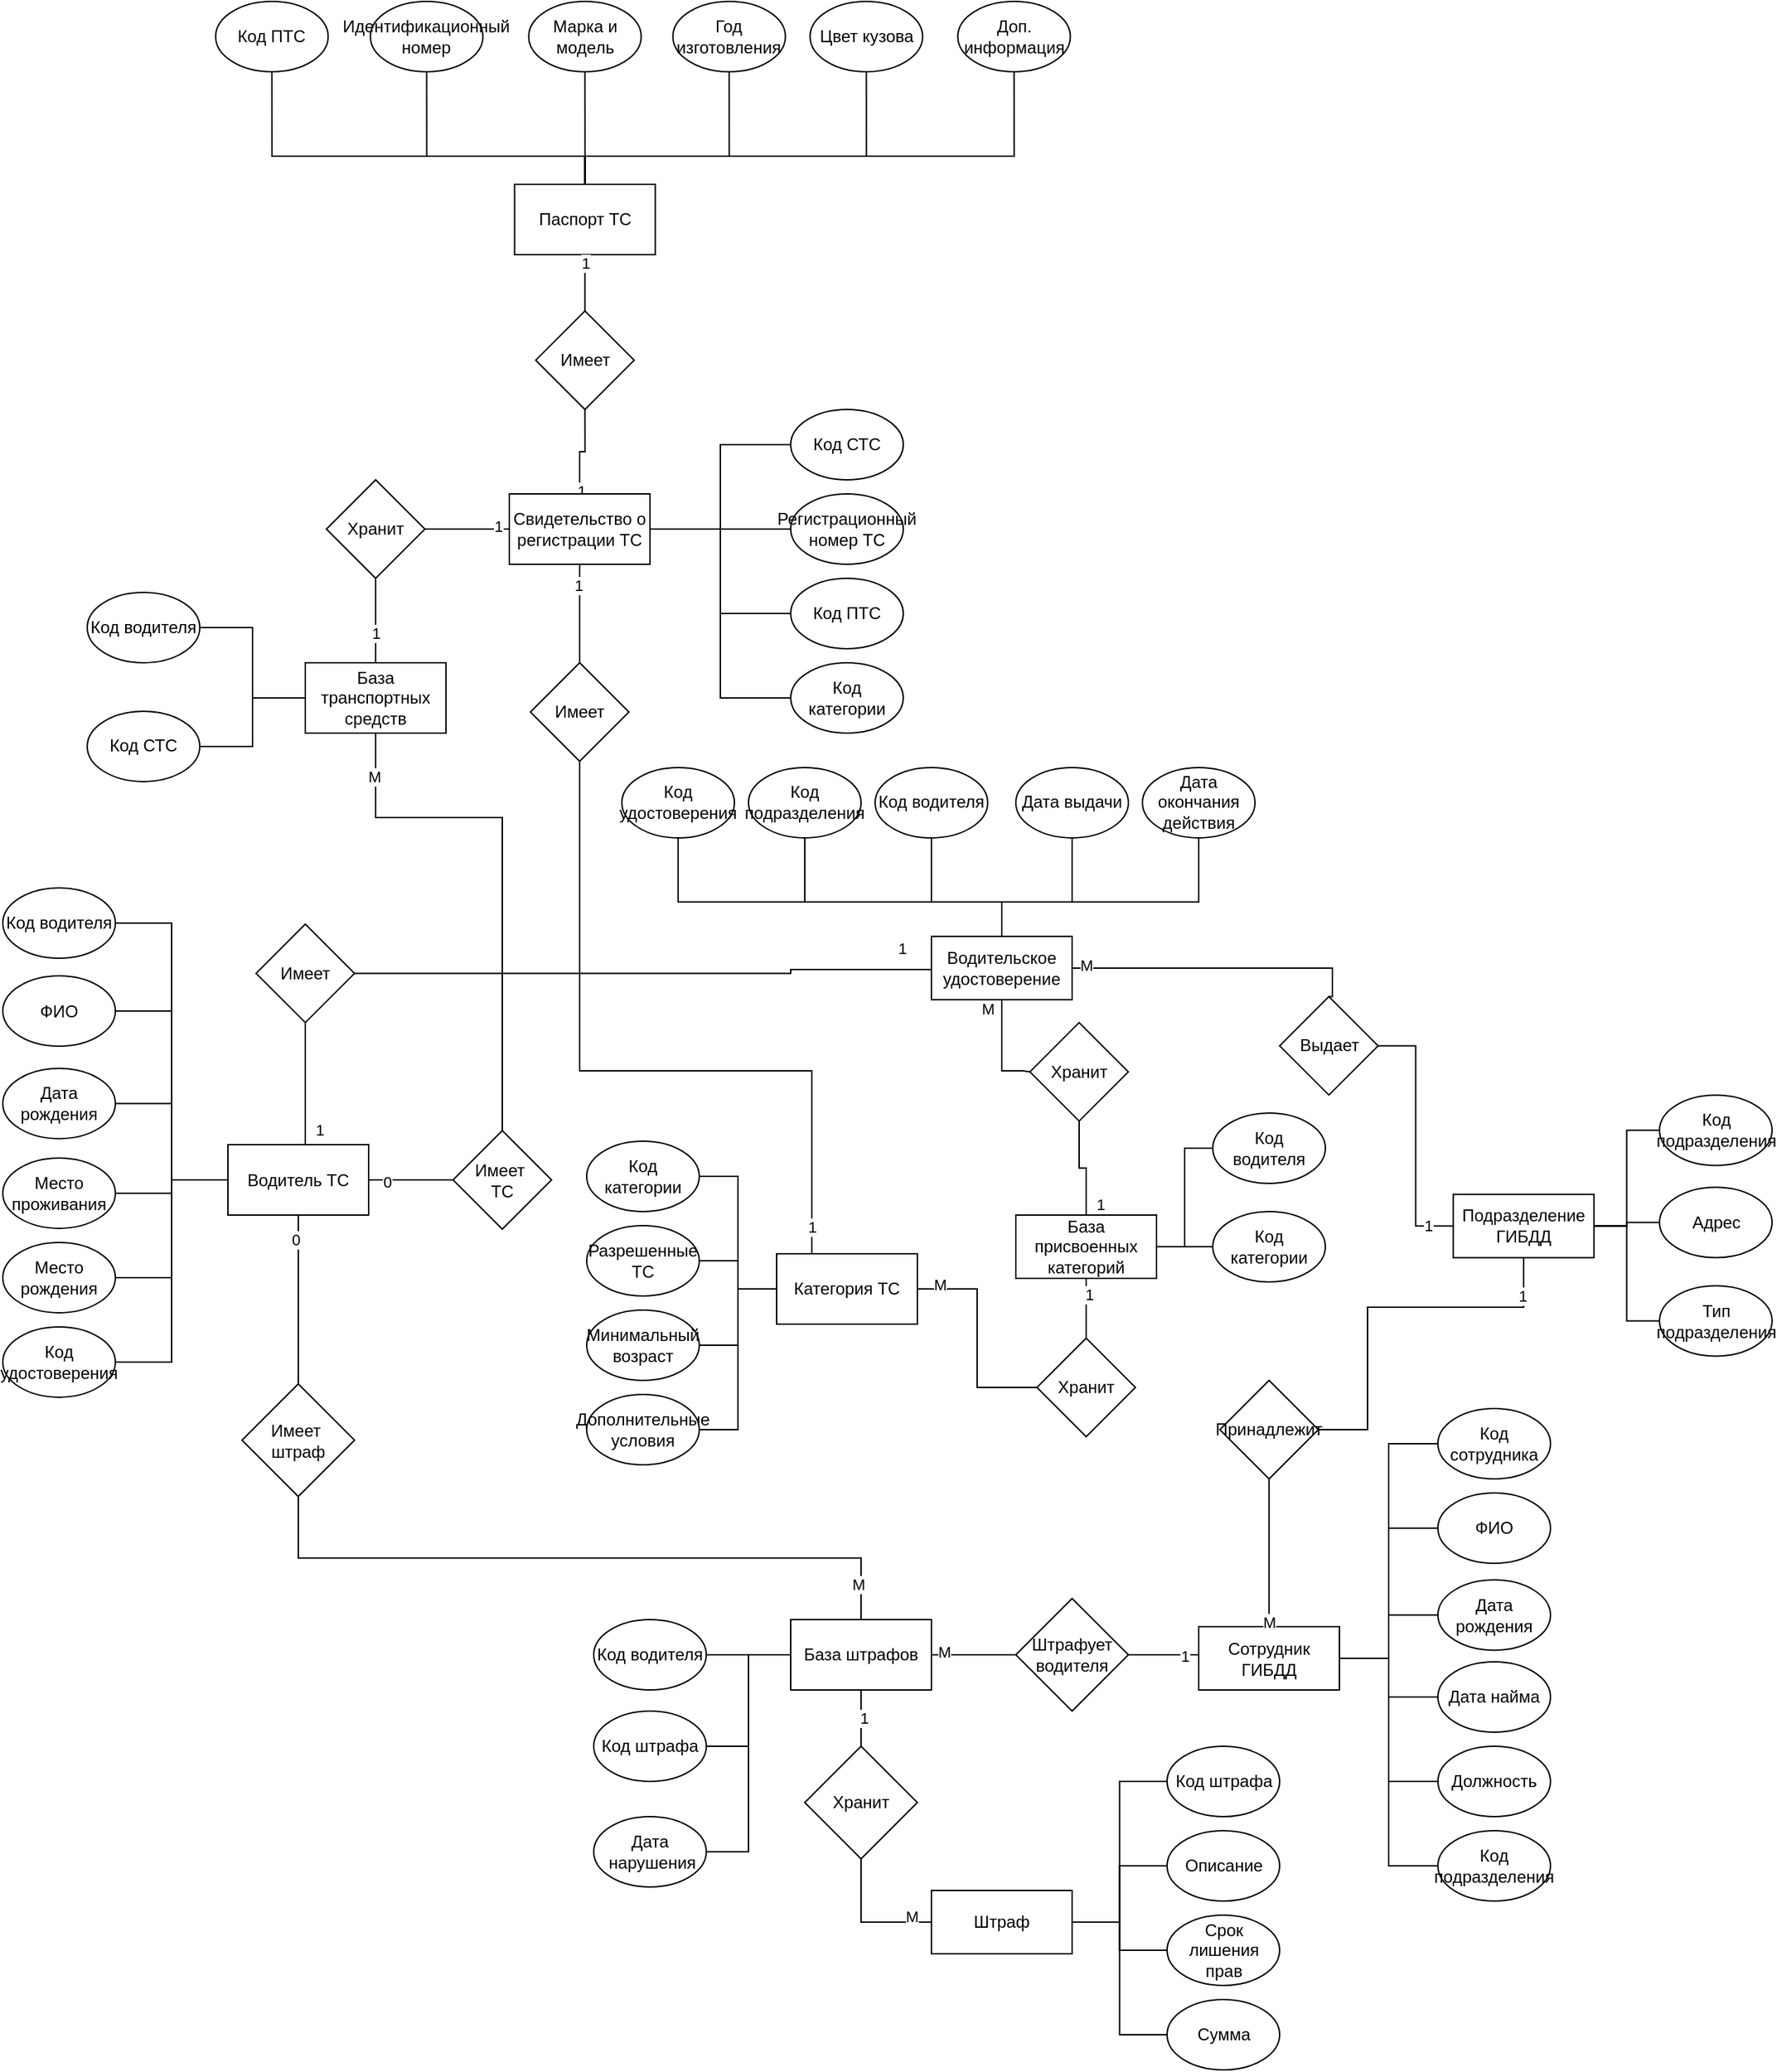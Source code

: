 <mxfile version="24.7.17">
  <diagram name="Страница — 1" id="ckJL72oD4UZl0WmPAvJ0">
    <mxGraphModel dx="1050" dy="530" grid="1" gridSize="10" guides="1" tooltips="1" connect="1" arrows="1" fold="1" page="1" pageScale="1" pageWidth="1920" pageHeight="1920" math="0" shadow="0">
      <root>
        <mxCell id="0" />
        <mxCell id="1" parent="0" />
        <mxCell id="nbJ6CdIQrGUm-VfRqVgE-41" style="edgeStyle=orthogonalEdgeStyle;rounded=0;orthogonalLoop=1;jettySize=auto;html=1;entryX=0;entryY=0.5;entryDx=0;entryDy=0;endArrow=none;endFill=0;" edge="1" parent="1" source="nbJ6CdIQrGUm-VfRqVgE-1" target="nbJ6CdIQrGUm-VfRqVgE-39">
          <mxGeometry relative="1" as="geometry">
            <Array as="points">
              <mxPoint x="930" y="770" />
              <mxPoint x="945" y="770" />
            </Array>
          </mxGeometry>
        </mxCell>
        <mxCell id="nbJ6CdIQrGUm-VfRqVgE-63" value="M" style="edgeLabel;html=1;align=center;verticalAlign=middle;resizable=0;points=[];" vertex="1" connectable="0" parent="nbJ6CdIQrGUm-VfRqVgE-41">
          <mxGeometry x="-0.802" y="2" relative="1" as="geometry">
            <mxPoint x="-12" y="-1" as="offset" />
          </mxGeometry>
        </mxCell>
        <mxCell id="nbJ6CdIQrGUm-VfRqVgE-44" style="edgeStyle=orthogonalEdgeStyle;rounded=0;orthogonalLoop=1;jettySize=auto;html=1;entryX=1;entryY=0.5;entryDx=0;entryDy=0;endArrow=none;endFill=0;" edge="1" parent="1" source="nbJ6CdIQrGUm-VfRqVgE-1" target="nbJ6CdIQrGUm-VfRqVgE-20">
          <mxGeometry relative="1" as="geometry">
            <Array as="points">
              <mxPoint x="780" y="698" />
            </Array>
          </mxGeometry>
        </mxCell>
        <mxCell id="nbJ6CdIQrGUm-VfRqVgE-60" value="1" style="edgeLabel;html=1;align=center;verticalAlign=middle;resizable=0;points=[];" vertex="1" connectable="0" parent="nbJ6CdIQrGUm-VfRqVgE-44">
          <mxGeometry x="-0.842" y="-3" relative="1" as="geometry">
            <mxPoint x="11" y="-12" as="offset" />
          </mxGeometry>
        </mxCell>
        <mxCell id="nbJ6CdIQrGUm-VfRqVgE-67" style="edgeStyle=orthogonalEdgeStyle;rounded=0;orthogonalLoop=1;jettySize=auto;html=1;exitX=1;exitY=0.5;exitDx=0;exitDy=0;entryX=0.5;entryY=0;entryDx=0;entryDy=0;endArrow=none;endFill=0;" edge="1" parent="1" source="nbJ6CdIQrGUm-VfRqVgE-1" target="nbJ6CdIQrGUm-VfRqVgE-66">
          <mxGeometry relative="1" as="geometry">
            <Array as="points">
              <mxPoint x="1165" y="697" />
            </Array>
          </mxGeometry>
        </mxCell>
        <mxCell id="nbJ6CdIQrGUm-VfRqVgE-71" value="M" style="edgeLabel;html=1;align=center;verticalAlign=middle;resizable=0;points=[];" vertex="1" connectable="0" parent="nbJ6CdIQrGUm-VfRqVgE-67">
          <mxGeometry x="-0.903" y="2" relative="1" as="geometry">
            <mxPoint as="offset" />
          </mxGeometry>
        </mxCell>
        <mxCell id="PvoHj5nDGU-bTcy0h9lv-57" style="edgeStyle=orthogonalEdgeStyle;rounded=0;orthogonalLoop=1;jettySize=auto;html=1;entryX=0.5;entryY=1;entryDx=0;entryDy=0;endArrow=none;endFill=0;" edge="1" parent="1" source="nbJ6CdIQrGUm-VfRqVgE-1" target="nbJ6CdIQrGUm-VfRqVgE-9">
          <mxGeometry relative="1" as="geometry">
            <Array as="points">
              <mxPoint x="930" y="650" />
              <mxPoint x="700" y="650" />
            </Array>
          </mxGeometry>
        </mxCell>
        <mxCell id="PvoHj5nDGU-bTcy0h9lv-58" style="edgeStyle=orthogonalEdgeStyle;rounded=0;orthogonalLoop=1;jettySize=auto;html=1;entryX=0.5;entryY=1;entryDx=0;entryDy=0;endArrow=none;endFill=0;" edge="1" parent="1" source="nbJ6CdIQrGUm-VfRqVgE-1" target="nbJ6CdIQrGUm-VfRqVgE-26">
          <mxGeometry relative="1" as="geometry">
            <Array as="points">
              <mxPoint x="930" y="650" />
              <mxPoint x="790" y="650" />
            </Array>
          </mxGeometry>
        </mxCell>
        <mxCell id="PvoHj5nDGU-bTcy0h9lv-59" style="edgeStyle=orthogonalEdgeStyle;rounded=0;orthogonalLoop=1;jettySize=auto;html=1;entryX=0.5;entryY=1;entryDx=0;entryDy=0;endArrow=none;endFill=0;" edge="1" parent="1" source="nbJ6CdIQrGUm-VfRqVgE-1" target="PvoHj5nDGU-bTcy0h9lv-19">
          <mxGeometry relative="1" as="geometry">
            <Array as="points">
              <mxPoint x="930" y="650" />
              <mxPoint x="880" y="650" />
            </Array>
          </mxGeometry>
        </mxCell>
        <mxCell id="PvoHj5nDGU-bTcy0h9lv-61" style="edgeStyle=orthogonalEdgeStyle;rounded=0;orthogonalLoop=1;jettySize=auto;html=1;entryX=0.5;entryY=1;entryDx=0;entryDy=0;endArrow=none;endFill=0;" edge="1" parent="1" source="nbJ6CdIQrGUm-VfRqVgE-1" target="nbJ6CdIQrGUm-VfRqVgE-5">
          <mxGeometry relative="1" as="geometry">
            <Array as="points">
              <mxPoint x="930" y="650" />
              <mxPoint x="980" y="650" />
            </Array>
          </mxGeometry>
        </mxCell>
        <mxCell id="PvoHj5nDGU-bTcy0h9lv-62" style="edgeStyle=orthogonalEdgeStyle;rounded=0;orthogonalLoop=1;jettySize=auto;html=1;entryX=0.5;entryY=1;entryDx=0;entryDy=0;endArrow=none;endFill=0;" edge="1" parent="1" source="nbJ6CdIQrGUm-VfRqVgE-1" target="nbJ6CdIQrGUm-VfRqVgE-28">
          <mxGeometry relative="1" as="geometry">
            <Array as="points">
              <mxPoint x="930" y="650" />
              <mxPoint x="1070" y="650" />
            </Array>
          </mxGeometry>
        </mxCell>
        <mxCell id="nbJ6CdIQrGUm-VfRqVgE-1" value="Водительское удостоверение" style="rounded=0;whiteSpace=wrap;html=1;" vertex="1" parent="1">
          <mxGeometry x="880" y="674.45" width="100" height="45" as="geometry" />
        </mxCell>
        <mxCell id="nbJ6CdIQrGUm-VfRqVgE-3" value="ФИО" style="ellipse;whiteSpace=wrap;html=1;" vertex="1" parent="1">
          <mxGeometry x="220" y="702.5" width="80" height="50" as="geometry" />
        </mxCell>
        <mxCell id="nbJ6CdIQrGUm-VfRqVgE-4" value="Дата рождения" style="ellipse;whiteSpace=wrap;html=1;" vertex="1" parent="1">
          <mxGeometry x="220" y="768.21" width="80" height="50" as="geometry" />
        </mxCell>
        <mxCell id="nbJ6CdIQrGUm-VfRqVgE-5" value="Дата выдачи" style="ellipse;whiteSpace=wrap;html=1;" vertex="1" parent="1">
          <mxGeometry x="940" y="554.45" width="80" height="50" as="geometry" />
        </mxCell>
        <mxCell id="nbJ6CdIQrGUm-VfRqVgE-6" value="Место проживания" style="ellipse;whiteSpace=wrap;html=1;" vertex="1" parent="1">
          <mxGeometry x="220" y="831.95" width="80" height="50" as="geometry" />
        </mxCell>
        <mxCell id="nbJ6CdIQrGUm-VfRqVgE-7" value="Место рождения" style="ellipse;whiteSpace=wrap;html=1;" vertex="1" parent="1">
          <mxGeometry x="220" y="891.95" width="80" height="50" as="geometry" />
        </mxCell>
        <mxCell id="nbJ6CdIQrGUm-VfRqVgE-9" value="Код удостоверения" style="ellipse;whiteSpace=wrap;html=1;" vertex="1" parent="1">
          <mxGeometry x="660" y="554.45" width="80" height="50" as="geometry" />
        </mxCell>
        <mxCell id="nbJ6CdIQrGUm-VfRqVgE-21" style="edgeStyle=orthogonalEdgeStyle;rounded=0;orthogonalLoop=1;jettySize=auto;html=1;entryX=0.5;entryY=1;entryDx=0;entryDy=0;endArrow=none;endFill=0;" edge="1" parent="1" source="nbJ6CdIQrGUm-VfRqVgE-10" target="nbJ6CdIQrGUm-VfRqVgE-20">
          <mxGeometry relative="1" as="geometry">
            <Array as="points">
              <mxPoint x="435" y="762.5" />
              <mxPoint x="435" y="762.5" />
            </Array>
          </mxGeometry>
        </mxCell>
        <mxCell id="nbJ6CdIQrGUm-VfRqVgE-30" value="1" style="edgeLabel;html=1;align=center;verticalAlign=middle;resizable=0;points=[];" vertex="1" connectable="0" parent="nbJ6CdIQrGUm-VfRqVgE-21">
          <mxGeometry x="-0.742" relative="1" as="geometry">
            <mxPoint x="10" as="offset" />
          </mxGeometry>
        </mxCell>
        <mxCell id="PvoHj5nDGU-bTcy0h9lv-40" style="edgeStyle=orthogonalEdgeStyle;rounded=0;orthogonalLoop=1;jettySize=auto;html=1;entryX=1;entryY=0.5;entryDx=0;entryDy=0;endArrow=none;endFill=0;" edge="1" parent="1" source="nbJ6CdIQrGUm-VfRqVgE-10" target="nbJ6CdIQrGUm-VfRqVgE-18">
          <mxGeometry relative="1" as="geometry" />
        </mxCell>
        <mxCell id="PvoHj5nDGU-bTcy0h9lv-41" style="edgeStyle=orthogonalEdgeStyle;rounded=0;orthogonalLoop=1;jettySize=auto;html=1;entryX=1;entryY=0.5;entryDx=0;entryDy=0;endArrow=none;endFill=0;" edge="1" parent="1" source="nbJ6CdIQrGUm-VfRqVgE-10" target="nbJ6CdIQrGUm-VfRqVgE-3">
          <mxGeometry relative="1" as="geometry" />
        </mxCell>
        <mxCell id="PvoHj5nDGU-bTcy0h9lv-42" style="edgeStyle=orthogonalEdgeStyle;rounded=0;orthogonalLoop=1;jettySize=auto;html=1;entryX=1;entryY=0.5;entryDx=0;entryDy=0;endArrow=none;endFill=0;" edge="1" parent="1" source="nbJ6CdIQrGUm-VfRqVgE-10" target="nbJ6CdIQrGUm-VfRqVgE-4">
          <mxGeometry relative="1" as="geometry" />
        </mxCell>
        <mxCell id="PvoHj5nDGU-bTcy0h9lv-43" style="edgeStyle=orthogonalEdgeStyle;rounded=0;orthogonalLoop=1;jettySize=auto;html=1;entryX=1;entryY=0.5;entryDx=0;entryDy=0;endArrow=none;endFill=0;" edge="1" parent="1" source="nbJ6CdIQrGUm-VfRqVgE-10" target="nbJ6CdIQrGUm-VfRqVgE-6">
          <mxGeometry relative="1" as="geometry" />
        </mxCell>
        <mxCell id="PvoHj5nDGU-bTcy0h9lv-44" style="edgeStyle=orthogonalEdgeStyle;rounded=0;orthogonalLoop=1;jettySize=auto;html=1;entryX=1;entryY=0.5;entryDx=0;entryDy=0;endArrow=none;endFill=0;" edge="1" parent="1" source="nbJ6CdIQrGUm-VfRqVgE-10" target="nbJ6CdIQrGUm-VfRqVgE-7">
          <mxGeometry relative="1" as="geometry" />
        </mxCell>
        <mxCell id="PvoHj5nDGU-bTcy0h9lv-45" style="edgeStyle=orthogonalEdgeStyle;rounded=0;orthogonalLoop=1;jettySize=auto;html=1;entryX=1;entryY=0.5;entryDx=0;entryDy=0;endArrow=none;endFill=0;" edge="1" parent="1" source="nbJ6CdIQrGUm-VfRqVgE-10" target="PvoHj5nDGU-bTcy0h9lv-20">
          <mxGeometry relative="1" as="geometry" />
        </mxCell>
        <mxCell id="PvoHj5nDGU-bTcy0h9lv-94" style="edgeStyle=orthogonalEdgeStyle;rounded=0;orthogonalLoop=1;jettySize=auto;html=1;endArrow=none;endFill=0;" edge="1" parent="1" source="nbJ6CdIQrGUm-VfRqVgE-10" target="PvoHj5nDGU-bTcy0h9lv-93">
          <mxGeometry relative="1" as="geometry" />
        </mxCell>
        <mxCell id="PvoHj5nDGU-bTcy0h9lv-125" value="0" style="edgeLabel;html=1;align=center;verticalAlign=middle;resizable=0;points=[];" vertex="1" connectable="0" parent="PvoHj5nDGU-bTcy0h9lv-94">
          <mxGeometry x="-0.705" y="-2" relative="1" as="geometry">
            <mxPoint as="offset" />
          </mxGeometry>
        </mxCell>
        <mxCell id="PvoHj5nDGU-bTcy0h9lv-132" style="edgeStyle=orthogonalEdgeStyle;rounded=0;orthogonalLoop=1;jettySize=auto;html=1;entryX=0;entryY=0.5;entryDx=0;entryDy=0;endArrow=none;endFill=0;" edge="1" parent="1" source="nbJ6CdIQrGUm-VfRqVgE-10" target="PvoHj5nDGU-bTcy0h9lv-130">
          <mxGeometry relative="1" as="geometry" />
        </mxCell>
        <mxCell id="PvoHj5nDGU-bTcy0h9lv-135" value="0" style="edgeLabel;html=1;align=center;verticalAlign=middle;resizable=0;points=[];" vertex="1" connectable="0" parent="PvoHj5nDGU-bTcy0h9lv-132">
          <mxGeometry x="-0.575" y="-1" relative="1" as="geometry">
            <mxPoint as="offset" />
          </mxGeometry>
        </mxCell>
        <mxCell id="nbJ6CdIQrGUm-VfRqVgE-10" value="Водитель ТС" style="rounded=0;whiteSpace=wrap;html=1;" vertex="1" parent="1">
          <mxGeometry x="380" y="822.5" width="100" height="50" as="geometry" />
        </mxCell>
        <mxCell id="nbJ6CdIQrGUm-VfRqVgE-18" value="Код водителя" style="ellipse;whiteSpace=wrap;html=1;" vertex="1" parent="1">
          <mxGeometry x="220" y="640" width="80" height="50" as="geometry" />
        </mxCell>
        <mxCell id="nbJ6CdIQrGUm-VfRqVgE-20" value="Имеет" style="rhombus;whiteSpace=wrap;html=1;" vertex="1" parent="1">
          <mxGeometry x="400" y="665.71" width="70" height="70" as="geometry" />
        </mxCell>
        <mxCell id="nbJ6CdIQrGUm-VfRqVgE-26" value="Код подразделения" style="ellipse;whiteSpace=wrap;html=1;" vertex="1" parent="1">
          <mxGeometry x="750" y="554.45" width="80" height="50" as="geometry" />
        </mxCell>
        <mxCell id="nbJ6CdIQrGUm-VfRqVgE-28" value="Дата окончания действия" style="ellipse;whiteSpace=wrap;html=1;" vertex="1" parent="1">
          <mxGeometry x="1030" y="554.45" width="80" height="50" as="geometry" />
        </mxCell>
        <mxCell id="nbJ6CdIQrGUm-VfRqVgE-45" style="edgeStyle=orthogonalEdgeStyle;rounded=0;orthogonalLoop=1;jettySize=auto;html=1;entryX=0.5;entryY=0;entryDx=0;entryDy=0;endArrow=none;endFill=0;" edge="1" parent="1" source="nbJ6CdIQrGUm-VfRqVgE-39" target="PvoHj5nDGU-bTcy0h9lv-192">
          <mxGeometry relative="1" as="geometry" />
        </mxCell>
        <mxCell id="nbJ6CdIQrGUm-VfRqVgE-61" value="1" style="edgeLabel;html=1;align=center;verticalAlign=middle;resizable=0;points=[];" vertex="1" connectable="0" parent="nbJ6CdIQrGUm-VfRqVgE-45">
          <mxGeometry x="0.796" y="-2" relative="1" as="geometry">
            <mxPoint x="12" as="offset" />
          </mxGeometry>
        </mxCell>
        <mxCell id="nbJ6CdIQrGUm-VfRqVgE-39" value="Хранит" style="rhombus;whiteSpace=wrap;html=1;" vertex="1" parent="1">
          <mxGeometry x="950" y="735.71" width="70" height="70" as="geometry" />
        </mxCell>
        <mxCell id="PvoHj5nDGU-bTcy0h9lv-46" style="edgeStyle=orthogonalEdgeStyle;rounded=0;orthogonalLoop=1;jettySize=auto;html=1;entryX=1;entryY=0.5;entryDx=0;entryDy=0;endArrow=none;endFill=0;" edge="1" parent="1" source="nbJ6CdIQrGUm-VfRqVgE-43" target="nbJ6CdIQrGUm-VfRqVgE-47">
          <mxGeometry relative="1" as="geometry" />
        </mxCell>
        <mxCell id="PvoHj5nDGU-bTcy0h9lv-47" style="edgeStyle=orthogonalEdgeStyle;rounded=0;orthogonalLoop=1;jettySize=auto;html=1;entryX=1;entryY=0.5;entryDx=0;entryDy=0;endArrow=none;endFill=0;" edge="1" parent="1" source="nbJ6CdIQrGUm-VfRqVgE-43" target="nbJ6CdIQrGUm-VfRqVgE-51">
          <mxGeometry relative="1" as="geometry" />
        </mxCell>
        <mxCell id="PvoHj5nDGU-bTcy0h9lv-48" style="edgeStyle=orthogonalEdgeStyle;rounded=0;orthogonalLoop=1;jettySize=auto;html=1;entryX=1;entryY=0.5;entryDx=0;entryDy=0;endArrow=none;endFill=0;" edge="1" parent="1" source="nbJ6CdIQrGUm-VfRqVgE-43" target="nbJ6CdIQrGUm-VfRqVgE-52">
          <mxGeometry relative="1" as="geometry" />
        </mxCell>
        <mxCell id="PvoHj5nDGU-bTcy0h9lv-49" style="edgeStyle=orthogonalEdgeStyle;rounded=0;orthogonalLoop=1;jettySize=auto;html=1;entryX=1;entryY=0.5;entryDx=0;entryDy=0;endArrow=none;endFill=0;" edge="1" parent="1" source="nbJ6CdIQrGUm-VfRqVgE-43" target="nbJ6CdIQrGUm-VfRqVgE-53">
          <mxGeometry relative="1" as="geometry" />
        </mxCell>
        <mxCell id="nbJ6CdIQrGUm-VfRqVgE-43" value="Категория ТС" style="rounded=0;whiteSpace=wrap;html=1;" vertex="1" parent="1">
          <mxGeometry x="770" y="900" width="100" height="50" as="geometry" />
        </mxCell>
        <mxCell id="nbJ6CdIQrGUm-VfRqVgE-47" value="Код категории" style="ellipse;whiteSpace=wrap;html=1;" vertex="1" parent="1">
          <mxGeometry x="635" y="820" width="80" height="50" as="geometry" />
        </mxCell>
        <mxCell id="nbJ6CdIQrGUm-VfRqVgE-51" value="Разрешенные ТС" style="ellipse;whiteSpace=wrap;html=1;" vertex="1" parent="1">
          <mxGeometry x="635" y="880" width="80" height="50" as="geometry" />
        </mxCell>
        <mxCell id="nbJ6CdIQrGUm-VfRqVgE-52" value="Минимальный возраст" style="ellipse;whiteSpace=wrap;html=1;" vertex="1" parent="1">
          <mxGeometry x="635" y="940" width="80" height="50" as="geometry" />
        </mxCell>
        <mxCell id="nbJ6CdIQrGUm-VfRqVgE-53" value="Дополнительные условия" style="ellipse;whiteSpace=wrap;html=1;" vertex="1" parent="1">
          <mxGeometry x="635" y="1000" width="80" height="50" as="geometry" />
        </mxCell>
        <mxCell id="PvoHj5nDGU-bTcy0h9lv-63" style="edgeStyle=orthogonalEdgeStyle;rounded=0;orthogonalLoop=1;jettySize=auto;html=1;entryX=1;entryY=0.5;entryDx=0;entryDy=0;endArrow=none;endFill=0;" edge="1" parent="1" source="nbJ6CdIQrGUm-VfRqVgE-64" target="nbJ6CdIQrGUm-VfRqVgE-97">
          <mxGeometry relative="1" as="geometry">
            <Array as="points">
              <mxPoint x="1301" y="938" />
              <mxPoint x="1190" y="938" />
              <mxPoint x="1190" y="1025" />
            </Array>
          </mxGeometry>
        </mxCell>
        <mxCell id="PvoHj5nDGU-bTcy0h9lv-68" value="1" style="edgeLabel;html=1;align=center;verticalAlign=middle;resizable=0;points=[];" vertex="1" connectable="0" parent="PvoHj5nDGU-bTcy0h9lv-63">
          <mxGeometry x="-0.798" y="-1" relative="1" as="geometry">
            <mxPoint as="offset" />
          </mxGeometry>
        </mxCell>
        <mxCell id="PvoHj5nDGU-bTcy0h9lv-64" style="edgeStyle=orthogonalEdgeStyle;rounded=0;orthogonalLoop=1;jettySize=auto;html=1;entryX=0;entryY=0.5;entryDx=0;entryDy=0;endArrow=none;endFill=0;" edge="1" parent="1" source="nbJ6CdIQrGUm-VfRqVgE-64" target="nbJ6CdIQrGUm-VfRqVgE-72">
          <mxGeometry relative="1" as="geometry" />
        </mxCell>
        <mxCell id="PvoHj5nDGU-bTcy0h9lv-66" style="edgeStyle=orthogonalEdgeStyle;rounded=0;orthogonalLoop=1;jettySize=auto;html=1;entryX=0;entryY=0.5;entryDx=0;entryDy=0;endArrow=none;endFill=0;" edge="1" parent="1" source="nbJ6CdIQrGUm-VfRqVgE-64" target="nbJ6CdIQrGUm-VfRqVgE-74">
          <mxGeometry relative="1" as="geometry" />
        </mxCell>
        <mxCell id="PvoHj5nDGU-bTcy0h9lv-67" style="edgeStyle=orthogonalEdgeStyle;rounded=0;orthogonalLoop=1;jettySize=auto;html=1;entryX=0;entryY=0.5;entryDx=0;entryDy=0;endArrow=none;endFill=0;" edge="1" parent="1" source="nbJ6CdIQrGUm-VfRqVgE-64" target="nbJ6CdIQrGUm-VfRqVgE-76">
          <mxGeometry relative="1" as="geometry" />
        </mxCell>
        <mxCell id="nbJ6CdIQrGUm-VfRqVgE-64" value="Подразделение ГИБДД" style="rounded=0;whiteSpace=wrap;html=1;" vertex="1" parent="1">
          <mxGeometry x="1250.89" y="857.78" width="100" height="45" as="geometry" />
        </mxCell>
        <mxCell id="nbJ6CdIQrGUm-VfRqVgE-69" style="edgeStyle=orthogonalEdgeStyle;rounded=0;orthogonalLoop=1;jettySize=auto;html=1;entryX=0;entryY=0.5;entryDx=0;entryDy=0;endArrow=none;endFill=0;" edge="1" parent="1" source="nbJ6CdIQrGUm-VfRqVgE-66" target="nbJ6CdIQrGUm-VfRqVgE-64">
          <mxGeometry relative="1" as="geometry" />
        </mxCell>
        <mxCell id="nbJ6CdIQrGUm-VfRqVgE-70" value="1" style="edgeLabel;html=1;align=center;verticalAlign=middle;resizable=0;points=[];" vertex="1" connectable="0" parent="nbJ6CdIQrGUm-VfRqVgE-69">
          <mxGeometry x="0.8" y="1" relative="1" as="geometry">
            <mxPoint as="offset" />
          </mxGeometry>
        </mxCell>
        <mxCell id="nbJ6CdIQrGUm-VfRqVgE-66" value="Выдает" style="rhombus;whiteSpace=wrap;html=1;" vertex="1" parent="1">
          <mxGeometry x="1127.5" y="717.23" width="70" height="70" as="geometry" />
        </mxCell>
        <mxCell id="nbJ6CdIQrGUm-VfRqVgE-72" value="Код подразделения" style="ellipse;whiteSpace=wrap;html=1;" vertex="1" parent="1">
          <mxGeometry x="1397.5" y="787.23" width="80" height="50" as="geometry" />
        </mxCell>
        <mxCell id="nbJ6CdIQrGUm-VfRqVgE-74" value="Адрес" style="ellipse;whiteSpace=wrap;html=1;" vertex="1" parent="1">
          <mxGeometry x="1397.5" y="852.78" width="80" height="50" as="geometry" />
        </mxCell>
        <mxCell id="nbJ6CdIQrGUm-VfRqVgE-76" value="Тип подразделения" style="ellipse;whiteSpace=wrap;html=1;" vertex="1" parent="1">
          <mxGeometry x="1397.5" y="922.78" width="80" height="50" as="geometry" />
        </mxCell>
        <mxCell id="PvoHj5nDGU-bTcy0h9lv-69" style="edgeStyle=orthogonalEdgeStyle;rounded=0;orthogonalLoop=1;jettySize=auto;html=1;entryX=0;entryY=0.5;entryDx=0;entryDy=0;endArrow=none;endFill=0;" edge="1" parent="1" source="nbJ6CdIQrGUm-VfRqVgE-94" target="PvoHj5nDGU-bTcy0h9lv-24">
          <mxGeometry relative="1" as="geometry" />
        </mxCell>
        <mxCell id="PvoHj5nDGU-bTcy0h9lv-70" style="edgeStyle=orthogonalEdgeStyle;rounded=0;orthogonalLoop=1;jettySize=auto;html=1;entryX=0;entryY=0.5;entryDx=0;entryDy=0;endArrow=none;endFill=0;" edge="1" parent="1" source="nbJ6CdIQrGUm-VfRqVgE-94" target="PvoHj5nDGU-bTcy0h9lv-5">
          <mxGeometry relative="1" as="geometry" />
        </mxCell>
        <mxCell id="PvoHj5nDGU-bTcy0h9lv-71" style="edgeStyle=orthogonalEdgeStyle;rounded=0;orthogonalLoop=1;jettySize=auto;html=1;entryX=0;entryY=0.5;entryDx=0;entryDy=0;endArrow=none;endFill=0;" edge="1" parent="1" source="nbJ6CdIQrGUm-VfRqVgE-94" target="PvoHj5nDGU-bTcy0h9lv-15">
          <mxGeometry relative="1" as="geometry" />
        </mxCell>
        <mxCell id="PvoHj5nDGU-bTcy0h9lv-72" style="edgeStyle=orthogonalEdgeStyle;rounded=0;orthogonalLoop=1;jettySize=auto;html=1;entryX=0;entryY=0.5;entryDx=0;entryDy=0;endArrow=none;endFill=0;" edge="1" parent="1" source="nbJ6CdIQrGUm-VfRqVgE-94" target="PvoHj5nDGU-bTcy0h9lv-7">
          <mxGeometry relative="1" as="geometry" />
        </mxCell>
        <mxCell id="PvoHj5nDGU-bTcy0h9lv-73" style="edgeStyle=orthogonalEdgeStyle;rounded=0;orthogonalLoop=1;jettySize=auto;html=1;entryX=0;entryY=0.5;entryDx=0;entryDy=0;endArrow=none;endFill=0;" edge="1" parent="1" source="nbJ6CdIQrGUm-VfRqVgE-94" target="PvoHj5nDGU-bTcy0h9lv-6">
          <mxGeometry relative="1" as="geometry" />
        </mxCell>
        <mxCell id="PvoHj5nDGU-bTcy0h9lv-74" style="edgeStyle=orthogonalEdgeStyle;rounded=0;orthogonalLoop=1;jettySize=auto;html=1;entryX=0;entryY=0.5;entryDx=0;entryDy=0;endArrow=none;endFill=0;" edge="1" parent="1" source="nbJ6CdIQrGUm-VfRqVgE-94" target="PvoHj5nDGU-bTcy0h9lv-13">
          <mxGeometry relative="1" as="geometry" />
        </mxCell>
        <mxCell id="PvoHj5nDGU-bTcy0h9lv-97" style="edgeStyle=orthogonalEdgeStyle;rounded=0;orthogonalLoop=1;jettySize=auto;html=1;entryX=1;entryY=0.5;entryDx=0;entryDy=0;endArrow=none;endFill=0;" edge="1" parent="1" source="nbJ6CdIQrGUm-VfRqVgE-94" target="PvoHj5nDGU-bTcy0h9lv-96">
          <mxGeometry relative="1" as="geometry">
            <Array as="points">
              <mxPoint x="1060" y="1185" />
              <mxPoint x="1060" y="1185" />
            </Array>
          </mxGeometry>
        </mxCell>
        <mxCell id="PvoHj5nDGU-bTcy0h9lv-150" value="1" style="edgeLabel;html=1;align=center;verticalAlign=middle;resizable=0;points=[];" vertex="1" connectable="0" parent="PvoHj5nDGU-bTcy0h9lv-97">
          <mxGeometry x="-0.588" y="1" relative="1" as="geometry">
            <mxPoint as="offset" />
          </mxGeometry>
        </mxCell>
        <mxCell id="nbJ6CdIQrGUm-VfRqVgE-94" value="Сотрудник ГИБДД" style="rounded=0;whiteSpace=wrap;html=1;" vertex="1" parent="1">
          <mxGeometry x="1070" y="1165" width="100" height="45" as="geometry" />
        </mxCell>
        <mxCell id="PvoHj5nDGU-bTcy0h9lv-1" style="edgeStyle=orthogonalEdgeStyle;rounded=0;orthogonalLoop=1;jettySize=auto;html=1;entryX=0.5;entryY=0;entryDx=0;entryDy=0;endArrow=none;endFill=0;exitX=0.5;exitY=1;exitDx=0;exitDy=0;" edge="1" parent="1" source="nbJ6CdIQrGUm-VfRqVgE-97" target="nbJ6CdIQrGUm-VfRqVgE-94">
          <mxGeometry relative="1" as="geometry">
            <mxPoint x="1120" y="1000" as="sourcePoint" />
          </mxGeometry>
        </mxCell>
        <mxCell id="PvoHj5nDGU-bTcy0h9lv-3" value="M" style="edgeLabel;html=1;align=center;verticalAlign=middle;resizable=0;points=[];" vertex="1" connectable="0" parent="PvoHj5nDGU-bTcy0h9lv-1">
          <mxGeometry x="0.372" y="-3" relative="1" as="geometry">
            <mxPoint x="3" y="30" as="offset" />
          </mxGeometry>
        </mxCell>
        <mxCell id="nbJ6CdIQrGUm-VfRqVgE-97" value="Принадлежит" style="rhombus;whiteSpace=wrap;html=1;" vertex="1" parent="1">
          <mxGeometry x="1085.0" y="990.0" width="70" height="70" as="geometry" />
        </mxCell>
        <mxCell id="PvoHj5nDGU-bTcy0h9lv-5" value="ФИО" style="ellipse;whiteSpace=wrap;html=1;" vertex="1" parent="1">
          <mxGeometry x="1240.0" y="1070" width="80" height="50" as="geometry" />
        </mxCell>
        <mxCell id="PvoHj5nDGU-bTcy0h9lv-6" value="Должность" style="ellipse;whiteSpace=wrap;html=1;" vertex="1" parent="1">
          <mxGeometry x="1240.0" y="1250" width="80" height="50" as="geometry" />
        </mxCell>
        <mxCell id="PvoHj5nDGU-bTcy0h9lv-7" value="Дата найма" style="ellipse;whiteSpace=wrap;html=1;" vertex="1" parent="1">
          <mxGeometry x="1240" y="1190" width="80" height="50" as="geometry" />
        </mxCell>
        <mxCell id="PvoHj5nDGU-bTcy0h9lv-13" value="Код подразделения" style="ellipse;whiteSpace=wrap;html=1;" vertex="1" parent="1">
          <mxGeometry x="1240" y="1310" width="80" height="50" as="geometry" />
        </mxCell>
        <mxCell id="PvoHj5nDGU-bTcy0h9lv-15" value="Дата рождения" style="ellipse;whiteSpace=wrap;html=1;" vertex="1" parent="1">
          <mxGeometry x="1240.0" y="1131.8" width="80" height="50" as="geometry" />
        </mxCell>
        <mxCell id="PvoHj5nDGU-bTcy0h9lv-19" value="Код водителя" style="ellipse;whiteSpace=wrap;html=1;" vertex="1" parent="1">
          <mxGeometry x="840" y="554.45" width="80" height="50" as="geometry" />
        </mxCell>
        <mxCell id="PvoHj5nDGU-bTcy0h9lv-20" value="Код удостоверения" style="ellipse;whiteSpace=wrap;html=1;" vertex="1" parent="1">
          <mxGeometry x="220" y="951.95" width="80" height="50" as="geometry" />
        </mxCell>
        <mxCell id="PvoHj5nDGU-bTcy0h9lv-24" value="Код сотрудника" style="ellipse;whiteSpace=wrap;html=1;" vertex="1" parent="1">
          <mxGeometry x="1240" y="1010" width="80" height="50" as="geometry" />
        </mxCell>
        <mxCell id="PvoHj5nDGU-bTcy0h9lv-75" style="edgeStyle=orthogonalEdgeStyle;rounded=0;orthogonalLoop=1;jettySize=auto;html=1;entryX=1;entryY=0.5;entryDx=0;entryDy=0;endArrow=none;endFill=0;" edge="1" parent="1" source="PvoHj5nDGU-bTcy0h9lv-26" target="PvoHj5nDGU-bTcy0h9lv-27">
          <mxGeometry relative="1" as="geometry" />
        </mxCell>
        <mxCell id="PvoHj5nDGU-bTcy0h9lv-76" style="edgeStyle=orthogonalEdgeStyle;rounded=0;orthogonalLoop=1;jettySize=auto;html=1;entryX=1;entryY=0.5;entryDx=0;entryDy=0;endArrow=none;endFill=0;" edge="1" parent="1" source="PvoHj5nDGU-bTcy0h9lv-26" target="PvoHj5nDGU-bTcy0h9lv-29">
          <mxGeometry relative="1" as="geometry" />
        </mxCell>
        <mxCell id="PvoHj5nDGU-bTcy0h9lv-111" style="edgeStyle=orthogonalEdgeStyle;rounded=0;orthogonalLoop=1;jettySize=auto;html=1;entryX=0.5;entryY=0;entryDx=0;entryDy=0;endArrow=none;endFill=0;" edge="1" parent="1" source="PvoHj5nDGU-bTcy0h9lv-26" target="PvoHj5nDGU-bTcy0h9lv-104">
          <mxGeometry relative="1" as="geometry" />
        </mxCell>
        <mxCell id="PvoHj5nDGU-bTcy0h9lv-123" value="1" style="edgeLabel;html=1;align=center;verticalAlign=middle;resizable=0;points=[];" vertex="1" connectable="0" parent="PvoHj5nDGU-bTcy0h9lv-111">
          <mxGeometry x="-0.011" y="2" relative="1" as="geometry">
            <mxPoint as="offset" />
          </mxGeometry>
        </mxCell>
        <mxCell id="PvoHj5nDGU-bTcy0h9lv-206" style="edgeStyle=orthogonalEdgeStyle;rounded=0;orthogonalLoop=1;jettySize=auto;html=1;entryX=1;entryY=0.5;entryDx=0;entryDy=0;endArrow=none;endFill=0;" edge="1" parent="1" source="PvoHj5nDGU-bTcy0h9lv-26" target="PvoHj5nDGU-bTcy0h9lv-204">
          <mxGeometry relative="1" as="geometry" />
        </mxCell>
        <mxCell id="PvoHj5nDGU-bTcy0h9lv-26" value="База штрафов" style="rounded=0;whiteSpace=wrap;html=1;" vertex="1" parent="1">
          <mxGeometry x="780" y="1160" width="100" height="50" as="geometry" />
        </mxCell>
        <mxCell id="PvoHj5nDGU-bTcy0h9lv-27" value="Код водителя" style="ellipse;whiteSpace=wrap;html=1;" vertex="1" parent="1">
          <mxGeometry x="640" y="1160" width="80" height="50" as="geometry" />
        </mxCell>
        <mxCell id="PvoHj5nDGU-bTcy0h9lv-29" value="Код штрафа" style="ellipse;whiteSpace=wrap;html=1;" vertex="1" parent="1">
          <mxGeometry x="640" y="1225" width="80" height="50" as="geometry" />
        </mxCell>
        <mxCell id="PvoHj5nDGU-bTcy0h9lv-105" style="edgeStyle=orthogonalEdgeStyle;rounded=0;orthogonalLoop=1;jettySize=auto;html=1;entryX=0;entryY=0.5;entryDx=0;entryDy=0;endArrow=none;endFill=0;" edge="1" parent="1" source="PvoHj5nDGU-bTcy0h9lv-78" target="PvoHj5nDGU-bTcy0h9lv-79">
          <mxGeometry relative="1" as="geometry" />
        </mxCell>
        <mxCell id="PvoHj5nDGU-bTcy0h9lv-106" style="edgeStyle=orthogonalEdgeStyle;rounded=0;orthogonalLoop=1;jettySize=auto;html=1;entryX=0;entryY=0.5;entryDx=0;entryDy=0;endArrow=none;endFill=0;" edge="1" parent="1" source="PvoHj5nDGU-bTcy0h9lv-78" target="PvoHj5nDGU-bTcy0h9lv-82">
          <mxGeometry relative="1" as="geometry" />
        </mxCell>
        <mxCell id="PvoHj5nDGU-bTcy0h9lv-108" style="edgeStyle=orthogonalEdgeStyle;rounded=0;orthogonalLoop=1;jettySize=auto;html=1;entryX=0;entryY=0.5;entryDx=0;entryDy=0;endArrow=none;endFill=0;" edge="1" parent="1" source="PvoHj5nDGU-bTcy0h9lv-78" target="PvoHj5nDGU-bTcy0h9lv-81">
          <mxGeometry relative="1" as="geometry" />
        </mxCell>
        <mxCell id="PvoHj5nDGU-bTcy0h9lv-109" style="edgeStyle=orthogonalEdgeStyle;rounded=0;orthogonalLoop=1;jettySize=auto;html=1;entryX=0;entryY=0.5;entryDx=0;entryDy=0;endArrow=none;endFill=0;" edge="1" parent="1" source="PvoHj5nDGU-bTcy0h9lv-78" target="PvoHj5nDGU-bTcy0h9lv-80">
          <mxGeometry relative="1" as="geometry" />
        </mxCell>
        <mxCell id="PvoHj5nDGU-bTcy0h9lv-117" style="edgeStyle=orthogonalEdgeStyle;rounded=0;orthogonalLoop=1;jettySize=auto;html=1;entryX=0.5;entryY=1;entryDx=0;entryDy=0;endArrow=none;endFill=0;" edge="1" parent="1" source="PvoHj5nDGU-bTcy0h9lv-78" target="PvoHj5nDGU-bTcy0h9lv-104">
          <mxGeometry relative="1" as="geometry" />
        </mxCell>
        <mxCell id="PvoHj5nDGU-bTcy0h9lv-124" value="M" style="edgeLabel;html=1;align=center;verticalAlign=middle;resizable=0;points=[];" vertex="1" connectable="0" parent="PvoHj5nDGU-bTcy0h9lv-117">
          <mxGeometry x="-0.695" y="-4" relative="1" as="geometry">
            <mxPoint as="offset" />
          </mxGeometry>
        </mxCell>
        <mxCell id="PvoHj5nDGU-bTcy0h9lv-78" value="Штраф" style="rounded=0;whiteSpace=wrap;html=1;" vertex="1" parent="1">
          <mxGeometry x="880" y="1352.5" width="100" height="45" as="geometry" />
        </mxCell>
        <mxCell id="PvoHj5nDGU-bTcy0h9lv-79" value="Код штрафа" style="ellipse;whiteSpace=wrap;html=1;" vertex="1" parent="1">
          <mxGeometry x="1047.5" y="1250" width="80" height="50" as="geometry" />
        </mxCell>
        <mxCell id="PvoHj5nDGU-bTcy0h9lv-80" value="Сумма" style="ellipse;whiteSpace=wrap;html=1;" vertex="1" parent="1">
          <mxGeometry x="1047.5" y="1430" width="80" height="50" as="geometry" />
        </mxCell>
        <mxCell id="PvoHj5nDGU-bTcy0h9lv-81" value="Срок лишения прав" style="ellipse;whiteSpace=wrap;html=1;" vertex="1" parent="1">
          <mxGeometry x="1047.5" y="1370" width="80" height="50" as="geometry" />
        </mxCell>
        <mxCell id="PvoHj5nDGU-bTcy0h9lv-82" value="Описание" style="ellipse;whiteSpace=wrap;html=1;" vertex="1" parent="1">
          <mxGeometry x="1047.5" y="1310" width="80" height="50" as="geometry" />
        </mxCell>
        <mxCell id="PvoHj5nDGU-bTcy0h9lv-95" style="edgeStyle=orthogonalEdgeStyle;rounded=0;orthogonalLoop=1;jettySize=auto;html=1;exitX=0.5;exitY=1;exitDx=0;exitDy=0;entryX=0.5;entryY=0;entryDx=0;entryDy=0;endArrow=none;endFill=0;" edge="1" parent="1" source="PvoHj5nDGU-bTcy0h9lv-93" target="PvoHj5nDGU-bTcy0h9lv-26">
          <mxGeometry relative="1" as="geometry" />
        </mxCell>
        <mxCell id="PvoHj5nDGU-bTcy0h9lv-126" value="M" style="edgeLabel;html=1;align=center;verticalAlign=middle;resizable=0;points=[];" vertex="1" connectable="0" parent="PvoHj5nDGU-bTcy0h9lv-95">
          <mxGeometry x="0.897" y="-2" relative="1" as="geometry">
            <mxPoint as="offset" />
          </mxGeometry>
        </mxCell>
        <mxCell id="PvoHj5nDGU-bTcy0h9lv-93" value="Имеет&amp;nbsp;&lt;div&gt;штраф&lt;/div&gt;" style="rhombus;whiteSpace=wrap;html=1;" vertex="1" parent="1">
          <mxGeometry x="390" y="992.5" width="80" height="80" as="geometry" />
        </mxCell>
        <mxCell id="PvoHj5nDGU-bTcy0h9lv-98" style="edgeStyle=orthogonalEdgeStyle;rounded=0;orthogonalLoop=1;jettySize=auto;html=1;entryX=1;entryY=0.5;entryDx=0;entryDy=0;endArrow=none;endFill=0;" edge="1" parent="1" source="PvoHj5nDGU-bTcy0h9lv-96" target="PvoHj5nDGU-bTcy0h9lv-26">
          <mxGeometry relative="1" as="geometry" />
        </mxCell>
        <mxCell id="PvoHj5nDGU-bTcy0h9lv-151" value="M" style="edgeLabel;html=1;align=center;verticalAlign=middle;resizable=0;points=[];" vertex="1" connectable="0" parent="PvoHj5nDGU-bTcy0h9lv-98">
          <mxGeometry x="0.72" y="-2" relative="1" as="geometry">
            <mxPoint as="offset" />
          </mxGeometry>
        </mxCell>
        <mxCell id="PvoHj5nDGU-bTcy0h9lv-96" value="Штрафует водителя" style="rhombus;whiteSpace=wrap;html=1;" vertex="1" parent="1">
          <mxGeometry x="940" y="1145" width="80" height="80" as="geometry" />
        </mxCell>
        <mxCell id="PvoHj5nDGU-bTcy0h9lv-104" value="Хранит" style="rhombus;whiteSpace=wrap;html=1;" vertex="1" parent="1">
          <mxGeometry x="790" y="1250" width="80" height="80" as="geometry" />
        </mxCell>
        <mxCell id="PvoHj5nDGU-bTcy0h9lv-186" style="edgeStyle=orthogonalEdgeStyle;rounded=0;orthogonalLoop=1;jettySize=auto;html=1;entryX=0.5;entryY=1;entryDx=0;entryDy=0;endArrow=none;endFill=0;" edge="1" parent="1" source="PvoHj5nDGU-bTcy0h9lv-119" target="PvoHj5nDGU-bTcy0h9lv-180">
          <mxGeometry relative="1" as="geometry">
            <Array as="points">
              <mxPoint x="712.5" y="120" />
              <mxPoint x="452.5" y="120" />
            </Array>
          </mxGeometry>
        </mxCell>
        <mxCell id="PvoHj5nDGU-bTcy0h9lv-187" style="edgeStyle=orthogonalEdgeStyle;rounded=0;orthogonalLoop=1;jettySize=auto;html=1;entryX=0.5;entryY=1;entryDx=0;entryDy=0;endArrow=none;endFill=0;" edge="1" parent="1" source="PvoHj5nDGU-bTcy0h9lv-119" target="PvoHj5nDGU-bTcy0h9lv-181">
          <mxGeometry relative="1" as="geometry">
            <Array as="points">
              <mxPoint x="712.5" y="120" />
              <mxPoint x="562.5" y="120" />
            </Array>
          </mxGeometry>
        </mxCell>
        <mxCell id="PvoHj5nDGU-bTcy0h9lv-188" style="edgeStyle=orthogonalEdgeStyle;rounded=0;orthogonalLoop=1;jettySize=auto;html=1;entryX=0.5;entryY=1;entryDx=0;entryDy=0;endArrow=none;endFill=0;" edge="1" parent="1" source="PvoHj5nDGU-bTcy0h9lv-119" target="PvoHj5nDGU-bTcy0h9lv-182">
          <mxGeometry relative="1" as="geometry">
            <Array as="points">
              <mxPoint x="712.5" y="120" />
              <mxPoint x="675.5" y="120" />
            </Array>
          </mxGeometry>
        </mxCell>
        <mxCell id="PvoHj5nDGU-bTcy0h9lv-189" style="edgeStyle=orthogonalEdgeStyle;rounded=0;orthogonalLoop=1;jettySize=auto;html=1;entryX=0.5;entryY=1;entryDx=0;entryDy=0;endArrow=none;endFill=0;" edge="1" parent="1" source="PvoHj5nDGU-bTcy0h9lv-119" target="PvoHj5nDGU-bTcy0h9lv-183">
          <mxGeometry relative="1" as="geometry">
            <Array as="points">
              <mxPoint x="712.5" y="120" />
              <mxPoint x="777.5" y="120" />
            </Array>
          </mxGeometry>
        </mxCell>
        <mxCell id="PvoHj5nDGU-bTcy0h9lv-190" style="edgeStyle=orthogonalEdgeStyle;rounded=0;orthogonalLoop=1;jettySize=auto;html=1;entryX=0.5;entryY=1;entryDx=0;entryDy=0;endArrow=none;endFill=0;" edge="1" parent="1" source="PvoHj5nDGU-bTcy0h9lv-119" target="PvoHj5nDGU-bTcy0h9lv-184">
          <mxGeometry relative="1" as="geometry">
            <Array as="points">
              <mxPoint x="712.5" y="120" />
              <mxPoint x="875.5" y="120" />
            </Array>
          </mxGeometry>
        </mxCell>
        <mxCell id="PvoHj5nDGU-bTcy0h9lv-191" style="edgeStyle=orthogonalEdgeStyle;rounded=0;orthogonalLoop=1;jettySize=auto;html=1;entryX=0.5;entryY=1;entryDx=0;entryDy=0;endArrow=none;endFill=0;" edge="1" parent="1" source="PvoHj5nDGU-bTcy0h9lv-119" target="PvoHj5nDGU-bTcy0h9lv-185">
          <mxGeometry relative="1" as="geometry">
            <Array as="points">
              <mxPoint x="712.5" y="120" />
              <mxPoint x="980.5" y="120" />
            </Array>
          </mxGeometry>
        </mxCell>
        <mxCell id="PvoHj5nDGU-bTcy0h9lv-119" value="Паспорт ТС" style="rounded=0;whiteSpace=wrap;html=1;" vertex="1" parent="1">
          <mxGeometry x="583.75" y="140" width="100" height="50" as="geometry" />
        </mxCell>
        <mxCell id="PvoHj5nDGU-bTcy0h9lv-152" style="edgeStyle=orthogonalEdgeStyle;rounded=0;orthogonalLoop=1;jettySize=auto;html=1;entryX=0;entryY=0.5;entryDx=0;entryDy=0;endArrow=none;endFill=0;exitX=0.5;exitY=1;exitDx=0;exitDy=0;" edge="1" parent="1" source="PvoHj5nDGU-bTcy0h9lv-121" target="PvoHj5nDGU-bTcy0h9lv-147">
          <mxGeometry relative="1" as="geometry">
            <mxPoint x="630" y="410" as="sourcePoint" />
          </mxGeometry>
        </mxCell>
        <mxCell id="PvoHj5nDGU-bTcy0h9lv-154" value="1" style="edgeLabel;html=1;align=center;verticalAlign=middle;resizable=0;points=[];" vertex="1" connectable="0" parent="PvoHj5nDGU-bTcy0h9lv-152">
          <mxGeometry x="-0.573" y="-1" relative="1" as="geometry">
            <mxPoint as="offset" />
          </mxGeometry>
        </mxCell>
        <mxCell id="PvoHj5nDGU-bTcy0h9lv-161" style="edgeStyle=orthogonalEdgeStyle;rounded=0;orthogonalLoop=1;jettySize=auto;html=1;entryX=0.5;entryY=1;entryDx=0;entryDy=0;endArrow=none;endFill=0;exitX=0.5;exitY=0;exitDx=0;exitDy=0;" edge="1" parent="1" source="PvoHj5nDGU-bTcy0h9lv-121" target="PvoHj5nDGU-bTcy0h9lv-160">
          <mxGeometry relative="1" as="geometry" />
        </mxCell>
        <mxCell id="PvoHj5nDGU-bTcy0h9lv-167" value="1" style="edgeLabel;html=1;align=center;verticalAlign=middle;resizable=0;points=[];" vertex="1" connectable="0" parent="PvoHj5nDGU-bTcy0h9lv-161">
          <mxGeometry x="-0.915" y="-1" relative="1" as="geometry">
            <mxPoint as="offset" />
          </mxGeometry>
        </mxCell>
        <mxCell id="PvoHj5nDGU-bTcy0h9lv-174" style="edgeStyle=orthogonalEdgeStyle;rounded=0;orthogonalLoop=1;jettySize=auto;html=1;entryX=0;entryY=0.5;entryDx=0;entryDy=0;endArrow=none;endFill=0;" edge="1" parent="1" source="PvoHj5nDGU-bTcy0h9lv-121" target="PvoHj5nDGU-bTcy0h9lv-172">
          <mxGeometry relative="1" as="geometry" />
        </mxCell>
        <mxCell id="PvoHj5nDGU-bTcy0h9lv-175" style="edgeStyle=orthogonalEdgeStyle;rounded=0;orthogonalLoop=1;jettySize=auto;html=1;entryX=0;entryY=0.5;entryDx=0;entryDy=0;endArrow=none;endFill=0;" edge="1" parent="1" source="PvoHj5nDGU-bTcy0h9lv-121" target="PvoHj5nDGU-bTcy0h9lv-171">
          <mxGeometry relative="1" as="geometry" />
        </mxCell>
        <mxCell id="PvoHj5nDGU-bTcy0h9lv-176" style="edgeStyle=orthogonalEdgeStyle;rounded=0;orthogonalLoop=1;jettySize=auto;html=1;entryX=0;entryY=0.5;entryDx=0;entryDy=0;endArrow=none;endFill=0;" edge="1" parent="1" source="PvoHj5nDGU-bTcy0h9lv-121" target="PvoHj5nDGU-bTcy0h9lv-173">
          <mxGeometry relative="1" as="geometry" />
        </mxCell>
        <mxCell id="PvoHj5nDGU-bTcy0h9lv-203" style="edgeStyle=orthogonalEdgeStyle;rounded=0;orthogonalLoop=1;jettySize=auto;html=1;entryX=0;entryY=0.5;entryDx=0;entryDy=0;endArrow=none;endFill=0;" edge="1" parent="1" source="PvoHj5nDGU-bTcy0h9lv-121" target="PvoHj5nDGU-bTcy0h9lv-202">
          <mxGeometry relative="1" as="geometry" />
        </mxCell>
        <mxCell id="PvoHj5nDGU-bTcy0h9lv-121" value="Свидетельство о регистрации ТС" style="rounded=0;whiteSpace=wrap;html=1;" vertex="1" parent="1">
          <mxGeometry x="580" y="360" width="100" height="50" as="geometry" />
        </mxCell>
        <mxCell id="PvoHj5nDGU-bTcy0h9lv-133" style="edgeStyle=orthogonalEdgeStyle;rounded=0;orthogonalLoop=1;jettySize=auto;html=1;entryX=0.5;entryY=1;entryDx=0;entryDy=0;endArrow=none;endFill=0;" edge="1" parent="1" source="PvoHj5nDGU-bTcy0h9lv-130" target="PvoHj5nDGU-bTcy0h9lv-131">
          <mxGeometry relative="1" as="geometry">
            <Array as="points">
              <mxPoint x="575" y="590" />
              <mxPoint x="485" y="590" />
            </Array>
          </mxGeometry>
        </mxCell>
        <mxCell id="PvoHj5nDGU-bTcy0h9lv-136" value="M" style="edgeLabel;html=1;align=center;verticalAlign=middle;resizable=0;points=[];" vertex="1" connectable="0" parent="PvoHj5nDGU-bTcy0h9lv-133">
          <mxGeometry x="0.837" y="1" relative="1" as="geometry">
            <mxPoint as="offset" />
          </mxGeometry>
        </mxCell>
        <mxCell id="PvoHj5nDGU-bTcy0h9lv-130" value="Имеет&amp;nbsp;&lt;div&gt;ТС&lt;/div&gt;" style="rhombus;whiteSpace=wrap;html=1;" vertex="1" parent="1">
          <mxGeometry x="540" y="812.5" width="70" height="70" as="geometry" />
        </mxCell>
        <mxCell id="PvoHj5nDGU-bTcy0h9lv-141" style="edgeStyle=orthogonalEdgeStyle;rounded=0;orthogonalLoop=1;jettySize=auto;html=1;entryX=1;entryY=0.5;entryDx=0;entryDy=0;endArrow=none;endFill=0;" edge="1" parent="1" source="PvoHj5nDGU-bTcy0h9lv-131" target="PvoHj5nDGU-bTcy0h9lv-139">
          <mxGeometry relative="1" as="geometry" />
        </mxCell>
        <mxCell id="PvoHj5nDGU-bTcy0h9lv-142" style="edgeStyle=orthogonalEdgeStyle;rounded=0;orthogonalLoop=1;jettySize=auto;html=1;entryX=1;entryY=0.5;entryDx=0;entryDy=0;endArrow=none;endFill=0;" edge="1" parent="1" source="PvoHj5nDGU-bTcy0h9lv-131" target="PvoHj5nDGU-bTcy0h9lv-140">
          <mxGeometry relative="1" as="geometry" />
        </mxCell>
        <mxCell id="PvoHj5nDGU-bTcy0h9lv-144" style="edgeStyle=orthogonalEdgeStyle;rounded=0;orthogonalLoop=1;jettySize=auto;html=1;entryX=0.5;entryY=1;entryDx=0;entryDy=0;endArrow=none;endFill=0;" edge="1" parent="1" source="PvoHj5nDGU-bTcy0h9lv-131" target="PvoHj5nDGU-bTcy0h9lv-137">
          <mxGeometry relative="1" as="geometry" />
        </mxCell>
        <mxCell id="PvoHj5nDGU-bTcy0h9lv-148" value="1" style="edgeLabel;html=1;align=center;verticalAlign=middle;resizable=0;points=[];" vertex="1" connectable="0" parent="PvoHj5nDGU-bTcy0h9lv-144">
          <mxGeometry x="-0.3" relative="1" as="geometry">
            <mxPoint as="offset" />
          </mxGeometry>
        </mxCell>
        <mxCell id="PvoHj5nDGU-bTcy0h9lv-131" value="База транспортных средств" style="rounded=0;whiteSpace=wrap;html=1;" vertex="1" parent="1">
          <mxGeometry x="435" y="480" width="100" height="50" as="geometry" />
        </mxCell>
        <mxCell id="PvoHj5nDGU-bTcy0h9lv-137" value="Хранит" style="rhombus;whiteSpace=wrap;html=1;" vertex="1" parent="1">
          <mxGeometry x="450" y="350" width="70" height="70" as="geometry" />
        </mxCell>
        <mxCell id="PvoHj5nDGU-bTcy0h9lv-139" value="Код водителя" style="ellipse;whiteSpace=wrap;html=1;" vertex="1" parent="1">
          <mxGeometry x="280" y="430" width="80" height="50" as="geometry" />
        </mxCell>
        <mxCell id="PvoHj5nDGU-bTcy0h9lv-140" value="Код СТС" style="ellipse;whiteSpace=wrap;html=1;" vertex="1" parent="1">
          <mxGeometry x="280" y="514.45" width="80" height="50" as="geometry" />
        </mxCell>
        <mxCell id="PvoHj5nDGU-bTcy0h9lv-153" style="edgeStyle=orthogonalEdgeStyle;rounded=0;orthogonalLoop=1;jettySize=auto;html=1;entryX=0.25;entryY=0;entryDx=0;entryDy=0;endArrow=none;endFill=0;" edge="1" parent="1" source="PvoHj5nDGU-bTcy0h9lv-147" target="nbJ6CdIQrGUm-VfRqVgE-43">
          <mxGeometry relative="1" as="geometry">
            <Array as="points">
              <mxPoint x="630" y="770" />
              <mxPoint x="795" y="770" />
            </Array>
          </mxGeometry>
        </mxCell>
        <mxCell id="PvoHj5nDGU-bTcy0h9lv-155" value="1" style="edgeLabel;html=1;align=center;verticalAlign=middle;resizable=0;points=[];" vertex="1" connectable="0" parent="PvoHj5nDGU-bTcy0h9lv-153">
          <mxGeometry x="0.927" relative="1" as="geometry">
            <mxPoint as="offset" />
          </mxGeometry>
        </mxCell>
        <mxCell id="PvoHj5nDGU-bTcy0h9lv-147" value="Имеет" style="rhombus;whiteSpace=wrap;html=1;direction=south;" vertex="1" parent="1">
          <mxGeometry x="595" y="480" width="70" height="70" as="geometry" />
        </mxCell>
        <mxCell id="PvoHj5nDGU-bTcy0h9lv-165" style="edgeStyle=orthogonalEdgeStyle;rounded=0;orthogonalLoop=1;jettySize=auto;html=1;entryX=0.5;entryY=1;entryDx=0;entryDy=0;endArrow=none;endFill=0;" edge="1" parent="1" source="PvoHj5nDGU-bTcy0h9lv-160" target="PvoHj5nDGU-bTcy0h9lv-119">
          <mxGeometry relative="1" as="geometry" />
        </mxCell>
        <mxCell id="PvoHj5nDGU-bTcy0h9lv-169" value="1" style="edgeLabel;html=1;align=center;verticalAlign=middle;resizable=0;points=[];" vertex="1" connectable="0" parent="PvoHj5nDGU-bTcy0h9lv-165">
          <mxGeometry x="0.699" relative="1" as="geometry">
            <mxPoint as="offset" />
          </mxGeometry>
        </mxCell>
        <mxCell id="PvoHj5nDGU-bTcy0h9lv-160" value="Имеет" style="rhombus;whiteSpace=wrap;html=1;" vertex="1" parent="1">
          <mxGeometry x="598.75" y="230" width="70" height="70" as="geometry" />
        </mxCell>
        <mxCell id="PvoHj5nDGU-bTcy0h9lv-166" style="edgeStyle=orthogonalEdgeStyle;rounded=0;orthogonalLoop=1;jettySize=auto;html=1;entryX=0;entryY=0.5;entryDx=0;entryDy=0;endArrow=none;endFill=0;exitX=1;exitY=0.5;exitDx=0;exitDy=0;" edge="1" parent="1" source="PvoHj5nDGU-bTcy0h9lv-137" target="PvoHj5nDGU-bTcy0h9lv-121">
          <mxGeometry relative="1" as="geometry">
            <mxPoint x="920" y="445" as="sourcePoint" />
          </mxGeometry>
        </mxCell>
        <mxCell id="PvoHj5nDGU-bTcy0h9lv-170" value="1" style="edgeLabel;html=1;align=center;verticalAlign=middle;resizable=0;points=[];" vertex="1" connectable="0" parent="PvoHj5nDGU-bTcy0h9lv-166">
          <mxGeometry x="0.731" y="2" relative="1" as="geometry">
            <mxPoint as="offset" />
          </mxGeometry>
        </mxCell>
        <mxCell id="PvoHj5nDGU-bTcy0h9lv-171" value="Код СТС" style="ellipse;whiteSpace=wrap;html=1;" vertex="1" parent="1">
          <mxGeometry x="780" y="300.0" width="80" height="50" as="geometry" />
        </mxCell>
        <mxCell id="PvoHj5nDGU-bTcy0h9lv-172" value="Регистрационный номер ТС" style="ellipse;whiteSpace=wrap;html=1;" vertex="1" parent="1">
          <mxGeometry x="780" y="360.0" width="80" height="50" as="geometry" />
        </mxCell>
        <mxCell id="PvoHj5nDGU-bTcy0h9lv-173" value="Код ПТС" style="ellipse;whiteSpace=wrap;html=1;" vertex="1" parent="1">
          <mxGeometry x="780" y="420" width="80" height="50" as="geometry" />
        </mxCell>
        <mxCell id="PvoHj5nDGU-bTcy0h9lv-180" value="Код ПТС" style="ellipse;whiteSpace=wrap;html=1;" vertex="1" parent="1">
          <mxGeometry x="371.25" y="10.0" width="80" height="50" as="geometry" />
        </mxCell>
        <mxCell id="PvoHj5nDGU-bTcy0h9lv-181" value="Идентификационный номер" style="ellipse;whiteSpace=wrap;html=1;" vertex="1" parent="1">
          <mxGeometry x="481.25" y="10.0" width="80" height="50" as="geometry" />
        </mxCell>
        <mxCell id="PvoHj5nDGU-bTcy0h9lv-182" value="Марка и модель" style="ellipse;whiteSpace=wrap;html=1;" vertex="1" parent="1">
          <mxGeometry x="593.75" y="10.0" width="80" height="50" as="geometry" />
        </mxCell>
        <mxCell id="PvoHj5nDGU-bTcy0h9lv-183" value="Год изготовления" style="ellipse;whiteSpace=wrap;html=1;" vertex="1" parent="1">
          <mxGeometry x="696.25" y="10" width="80" height="50" as="geometry" />
        </mxCell>
        <mxCell id="PvoHj5nDGU-bTcy0h9lv-184" value="Цвет кузова" style="ellipse;whiteSpace=wrap;html=1;" vertex="1" parent="1">
          <mxGeometry x="793.75" y="10" width="80" height="50" as="geometry" />
        </mxCell>
        <mxCell id="PvoHj5nDGU-bTcy0h9lv-185" value="Доп. информация" style="ellipse;whiteSpace=wrap;html=1;" vertex="1" parent="1">
          <mxGeometry x="898.75" y="10" width="80" height="50" as="geometry" />
        </mxCell>
        <mxCell id="PvoHj5nDGU-bTcy0h9lv-194" style="edgeStyle=orthogonalEdgeStyle;rounded=0;orthogonalLoop=1;jettySize=auto;html=1;entryX=0.5;entryY=0;entryDx=0;entryDy=0;endArrow=none;endFill=0;" edge="1" parent="1" source="PvoHj5nDGU-bTcy0h9lv-192" target="PvoHj5nDGU-bTcy0h9lv-193">
          <mxGeometry relative="1" as="geometry" />
        </mxCell>
        <mxCell id="PvoHj5nDGU-bTcy0h9lv-196" value="1" style="edgeLabel;html=1;align=center;verticalAlign=middle;resizable=0;points=[];" vertex="1" connectable="0" parent="PvoHj5nDGU-bTcy0h9lv-194">
          <mxGeometry x="-0.463" y="2" relative="1" as="geometry">
            <mxPoint as="offset" />
          </mxGeometry>
        </mxCell>
        <mxCell id="PvoHj5nDGU-bTcy0h9lv-200" style="edgeStyle=orthogonalEdgeStyle;rounded=0;orthogonalLoop=1;jettySize=auto;html=1;entryX=0;entryY=0.5;entryDx=0;entryDy=0;endArrow=none;endFill=0;" edge="1" parent="1" source="PvoHj5nDGU-bTcy0h9lv-192" target="PvoHj5nDGU-bTcy0h9lv-198">
          <mxGeometry relative="1" as="geometry" />
        </mxCell>
        <mxCell id="PvoHj5nDGU-bTcy0h9lv-201" style="edgeStyle=orthogonalEdgeStyle;rounded=0;orthogonalLoop=1;jettySize=auto;html=1;entryX=0;entryY=0.5;entryDx=0;entryDy=0;endArrow=none;endFill=0;" edge="1" parent="1" source="PvoHj5nDGU-bTcy0h9lv-192" target="PvoHj5nDGU-bTcy0h9lv-199">
          <mxGeometry relative="1" as="geometry" />
        </mxCell>
        <mxCell id="PvoHj5nDGU-bTcy0h9lv-192" value="База присвоенных категорий" style="rounded=0;whiteSpace=wrap;html=1;" vertex="1" parent="1">
          <mxGeometry x="940.0" y="872.5" width="100" height="45" as="geometry" />
        </mxCell>
        <mxCell id="PvoHj5nDGU-bTcy0h9lv-195" style="edgeStyle=orthogonalEdgeStyle;rounded=0;orthogonalLoop=1;jettySize=auto;html=1;entryX=1;entryY=0.5;entryDx=0;entryDy=0;endArrow=none;endFill=0;" edge="1" parent="1" source="PvoHj5nDGU-bTcy0h9lv-193" target="nbJ6CdIQrGUm-VfRqVgE-43">
          <mxGeometry relative="1" as="geometry" />
        </mxCell>
        <mxCell id="PvoHj5nDGU-bTcy0h9lv-197" value="M" style="edgeLabel;html=1;align=center;verticalAlign=middle;resizable=0;points=[];" vertex="1" connectable="0" parent="PvoHj5nDGU-bTcy0h9lv-195">
          <mxGeometry x="0.799" y="-3" relative="1" as="geometry">
            <mxPoint as="offset" />
          </mxGeometry>
        </mxCell>
        <mxCell id="PvoHj5nDGU-bTcy0h9lv-193" value="Хранит" style="rhombus;whiteSpace=wrap;html=1;" vertex="1" parent="1">
          <mxGeometry x="955" y="960" width="70" height="70" as="geometry" />
        </mxCell>
        <mxCell id="PvoHj5nDGU-bTcy0h9lv-198" value="Код&lt;div&gt;водителя&lt;/div&gt;" style="ellipse;whiteSpace=wrap;html=1;" vertex="1" parent="1">
          <mxGeometry x="1080" y="800" width="80" height="50" as="geometry" />
        </mxCell>
        <mxCell id="PvoHj5nDGU-bTcy0h9lv-199" value="Код категории" style="ellipse;whiteSpace=wrap;html=1;" vertex="1" parent="1">
          <mxGeometry x="1080" y="870" width="80" height="50" as="geometry" />
        </mxCell>
        <mxCell id="PvoHj5nDGU-bTcy0h9lv-202" value="Код категории" style="ellipse;whiteSpace=wrap;html=1;" vertex="1" parent="1">
          <mxGeometry x="780" y="480" width="80" height="50" as="geometry" />
        </mxCell>
        <mxCell id="PvoHj5nDGU-bTcy0h9lv-204" value="Дата&lt;div&gt;&amp;nbsp;нарушения&lt;/div&gt;" style="ellipse;whiteSpace=wrap;html=1;" vertex="1" parent="1">
          <mxGeometry x="640" y="1300" width="80" height="50" as="geometry" />
        </mxCell>
      </root>
    </mxGraphModel>
  </diagram>
</mxfile>
